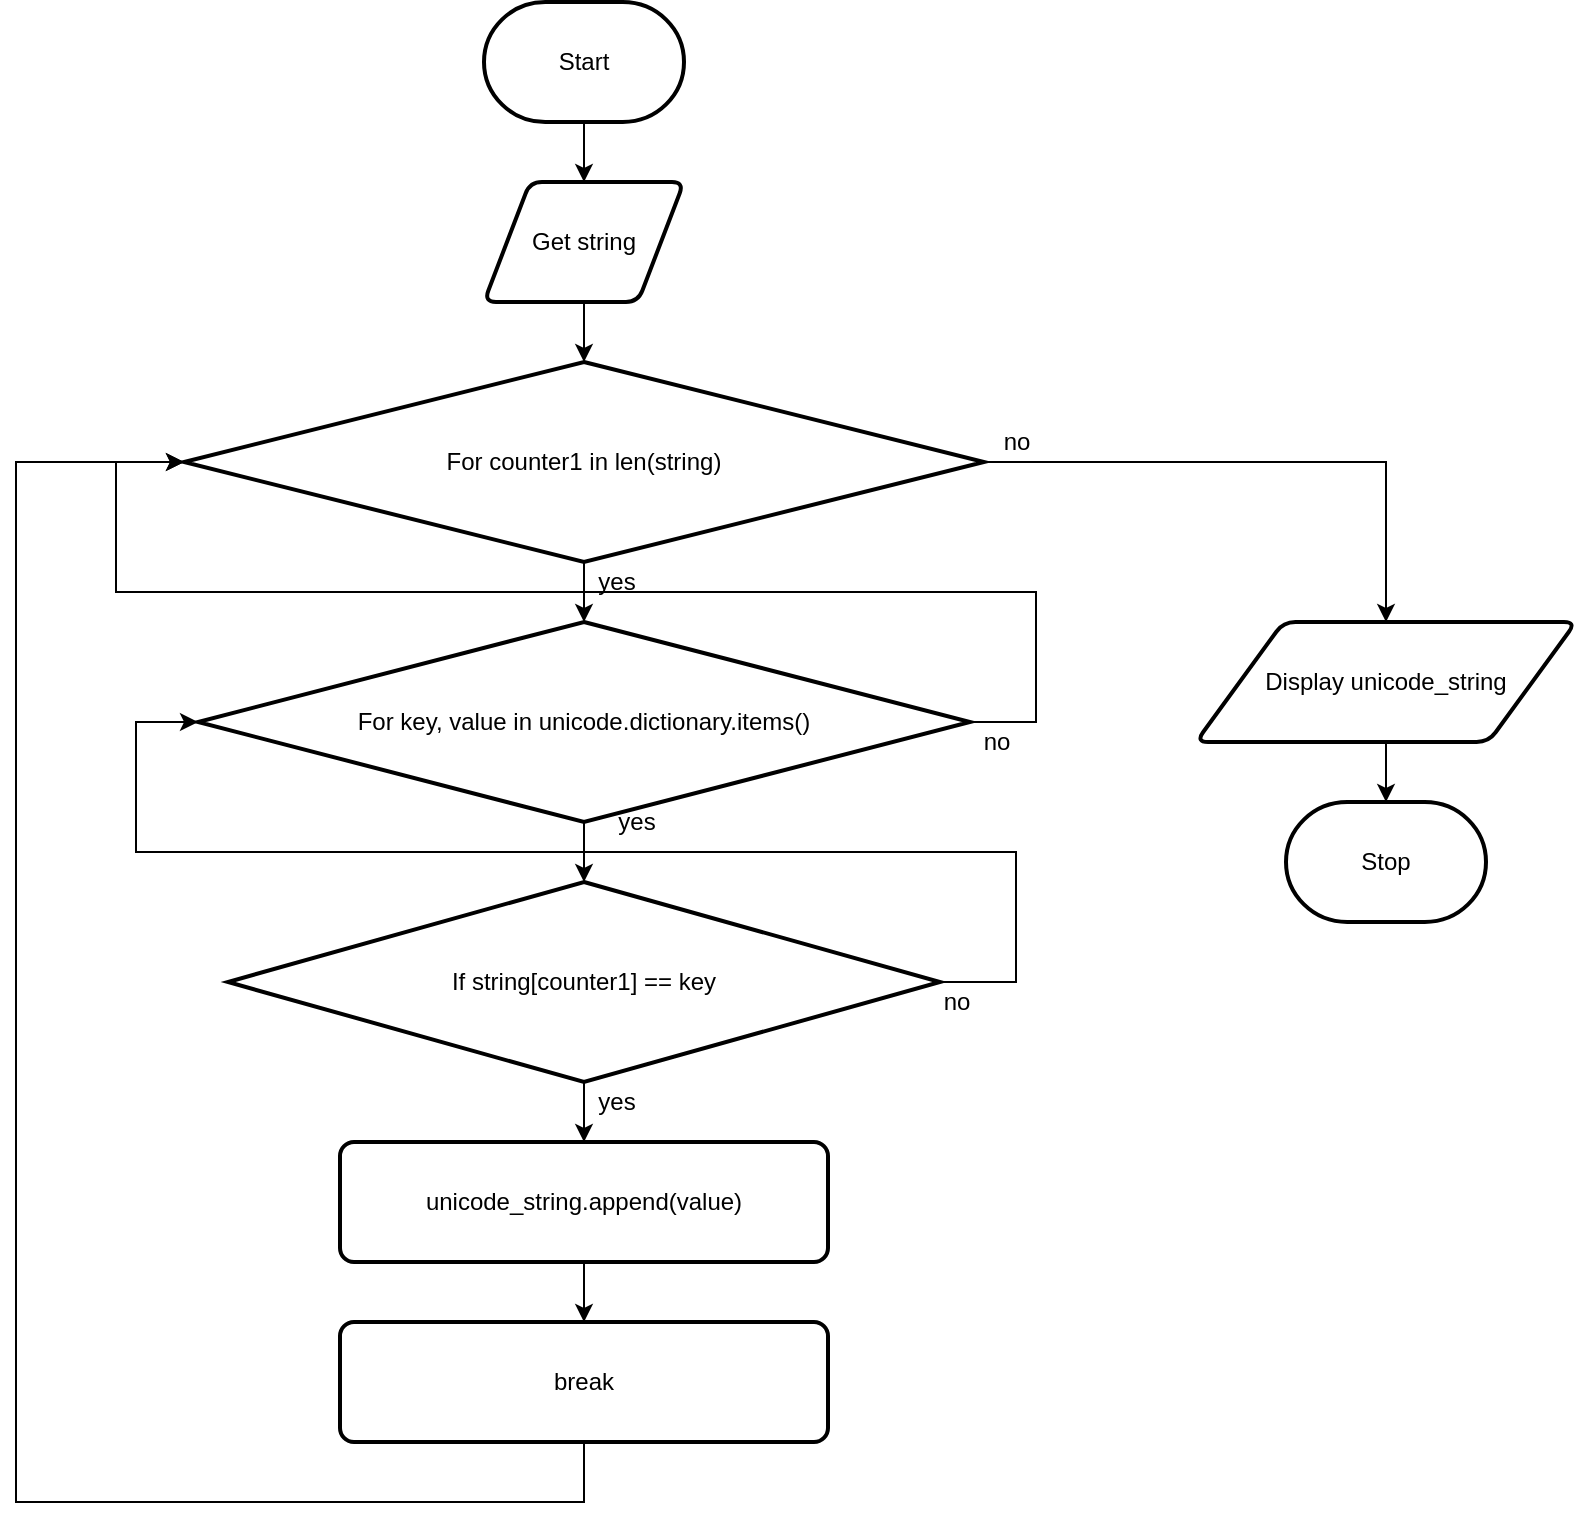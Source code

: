 <mxfile>
    <diagram id="aqkya4TFRdpiTSBKbrii" name="Flowchart">
        <mxGraphModel dx="1074" dy="709" grid="1" gridSize="10" guides="1" tooltips="1" connect="1" arrows="1" fold="1" page="1" pageScale="1" pageWidth="827" pageHeight="1169" math="0" shadow="0">
            <root>
                <mxCell id="7Z-LrOooxTyzb09muiCP-0"/>
                <mxCell id="7Z-LrOooxTyzb09muiCP-1" parent="7Z-LrOooxTyzb09muiCP-0"/>
                <mxCell id="7Z-LrOooxTyzb09muiCP-7" value="" style="edgeStyle=none;html=1;" parent="7Z-LrOooxTyzb09muiCP-1" source="7Z-LrOooxTyzb09muiCP-2" target="7Z-LrOooxTyzb09muiCP-3" edge="1">
                    <mxGeometry relative="1" as="geometry"/>
                </mxCell>
                <mxCell id="7Z-LrOooxTyzb09muiCP-2" value="Start" style="strokeWidth=2;html=1;shape=mxgraph.flowchart.terminator;whiteSpace=wrap;" parent="7Z-LrOooxTyzb09muiCP-1" vertex="1">
                    <mxGeometry x="364" y="80" width="100" height="60" as="geometry"/>
                </mxCell>
                <mxCell id="1" value="" style="edgeStyle=none;html=1;" edge="1" parent="7Z-LrOooxTyzb09muiCP-1" source="7Z-LrOooxTyzb09muiCP-3" target="0">
                    <mxGeometry relative="1" as="geometry"/>
                </mxCell>
                <mxCell id="7Z-LrOooxTyzb09muiCP-3" value="Get string" style="shape=parallelogram;html=1;strokeWidth=2;perimeter=parallelogramPerimeter;whiteSpace=wrap;rounded=1;arcSize=12;size=0.23;" parent="7Z-LrOooxTyzb09muiCP-1" vertex="1">
                    <mxGeometry x="364" y="170" width="100" height="60" as="geometry"/>
                </mxCell>
                <mxCell id="9" value="" style="edgeStyle=none;html=1;" edge="1" parent="7Z-LrOooxTyzb09muiCP-1" source="7Z-LrOooxTyzb09muiCP-4" target="8">
                    <mxGeometry relative="1" as="geometry"/>
                </mxCell>
                <mxCell id="7Z-LrOooxTyzb09muiCP-4" value="unicode_string.append(value)" style="rounded=1;whiteSpace=wrap;html=1;absoluteArcSize=1;arcSize=14;strokeWidth=2;" parent="7Z-LrOooxTyzb09muiCP-1" vertex="1">
                    <mxGeometry x="292" y="650" width="244" height="60" as="geometry"/>
                </mxCell>
                <mxCell id="7Z-LrOooxTyzb09muiCP-10" value="" style="edgeStyle=none;html=1;" parent="7Z-LrOooxTyzb09muiCP-1" source="7Z-LrOooxTyzb09muiCP-5" target="7Z-LrOooxTyzb09muiCP-6" edge="1">
                    <mxGeometry relative="1" as="geometry"/>
                </mxCell>
                <mxCell id="7Z-LrOooxTyzb09muiCP-5" value="Display unicode_string" style="shape=parallelogram;html=1;strokeWidth=2;perimeter=parallelogramPerimeter;whiteSpace=wrap;rounded=1;arcSize=12;size=0.23;" parent="7Z-LrOooxTyzb09muiCP-1" vertex="1">
                    <mxGeometry x="720" y="390" width="190" height="60" as="geometry"/>
                </mxCell>
                <mxCell id="7Z-LrOooxTyzb09muiCP-6" value="Stop" style="strokeWidth=2;html=1;shape=mxgraph.flowchart.terminator;whiteSpace=wrap;" parent="7Z-LrOooxTyzb09muiCP-1" vertex="1">
                    <mxGeometry x="765" y="480" width="100" height="60" as="geometry"/>
                </mxCell>
                <mxCell id="4" value="" style="edgeStyle=none;html=1;" edge="1" parent="7Z-LrOooxTyzb09muiCP-1" source="0" target="3">
                    <mxGeometry relative="1" as="geometry"/>
                </mxCell>
                <mxCell id="13" style="edgeStyle=orthogonalEdgeStyle;rounded=0;html=1;entryX=0.5;entryY=0;entryDx=0;entryDy=0;" edge="1" parent="7Z-LrOooxTyzb09muiCP-1" source="0" target="7Z-LrOooxTyzb09muiCP-5">
                    <mxGeometry relative="1" as="geometry"/>
                </mxCell>
                <mxCell id="0" value="For counter1 in len(string)" style="strokeWidth=2;html=1;shape=mxgraph.flowchart.decision;whiteSpace=wrap;" vertex="1" parent="7Z-LrOooxTyzb09muiCP-1">
                    <mxGeometry x="214" y="260" width="400" height="100" as="geometry"/>
                </mxCell>
                <mxCell id="7" value="" style="edgeStyle=none;html=1;" edge="1" parent="7Z-LrOooxTyzb09muiCP-1" source="3" target="5">
                    <mxGeometry relative="1" as="geometry"/>
                </mxCell>
                <mxCell id="12" style="edgeStyle=orthogonalEdgeStyle;rounded=0;html=1;entryX=0;entryY=0.5;entryDx=0;entryDy=0;entryPerimeter=0;" edge="1" parent="7Z-LrOooxTyzb09muiCP-1" source="3" target="0">
                    <mxGeometry relative="1" as="geometry">
                        <Array as="points">
                            <mxPoint x="640" y="440"/>
                            <mxPoint x="640" y="375"/>
                            <mxPoint x="180" y="375"/>
                            <mxPoint x="180" y="310"/>
                        </Array>
                    </mxGeometry>
                </mxCell>
                <mxCell id="3" value="For key, value in unicode.dictionary.items()" style="strokeWidth=2;html=1;shape=mxgraph.flowchart.decision;whiteSpace=wrap;" vertex="1" parent="7Z-LrOooxTyzb09muiCP-1">
                    <mxGeometry x="221" y="390" width="386" height="100" as="geometry"/>
                </mxCell>
                <mxCell id="6" value="" style="edgeStyle=none;html=1;" edge="1" parent="7Z-LrOooxTyzb09muiCP-1" source="5" target="7Z-LrOooxTyzb09muiCP-4">
                    <mxGeometry relative="1" as="geometry"/>
                </mxCell>
                <mxCell id="11" style="edgeStyle=orthogonalEdgeStyle;rounded=0;html=1;entryX=0;entryY=0.5;entryDx=0;entryDy=0;entryPerimeter=0;" edge="1" parent="7Z-LrOooxTyzb09muiCP-1" source="5" target="3">
                    <mxGeometry relative="1" as="geometry">
                        <Array as="points">
                            <mxPoint x="630" y="570"/>
                            <mxPoint x="630" y="505"/>
                            <mxPoint x="190" y="505"/>
                            <mxPoint x="190" y="440"/>
                        </Array>
                    </mxGeometry>
                </mxCell>
                <mxCell id="5" value="If string[counter1] == key" style="strokeWidth=2;html=1;shape=mxgraph.flowchart.decision;whiteSpace=wrap;" vertex="1" parent="7Z-LrOooxTyzb09muiCP-1">
                    <mxGeometry x="236" y="520" width="356" height="100" as="geometry"/>
                </mxCell>
                <mxCell id="10" style="edgeStyle=orthogonalEdgeStyle;html=1;entryX=0;entryY=0.5;entryDx=0;entryDy=0;entryPerimeter=0;rounded=0;" edge="1" parent="7Z-LrOooxTyzb09muiCP-1" source="8" target="0">
                    <mxGeometry relative="1" as="geometry">
                        <Array as="points">
                            <mxPoint x="414" y="830"/>
                            <mxPoint x="130" y="830"/>
                            <mxPoint x="130" y="310"/>
                        </Array>
                    </mxGeometry>
                </mxCell>
                <mxCell id="8" value="break" style="rounded=1;whiteSpace=wrap;html=1;absoluteArcSize=1;arcSize=14;strokeWidth=2;" vertex="1" parent="7Z-LrOooxTyzb09muiCP-1">
                    <mxGeometry x="292" y="740" width="244" height="60" as="geometry"/>
                </mxCell>
                <mxCell id="14" value="yes" style="text;html=1;align=center;verticalAlign=middle;resizable=0;points=[];autosize=1;strokeColor=none;fillColor=none;" vertex="1" parent="7Z-LrOooxTyzb09muiCP-1">
                    <mxGeometry x="415" y="620" width="30" height="20" as="geometry"/>
                </mxCell>
                <mxCell id="15" value="no" style="text;html=1;align=center;verticalAlign=middle;resizable=0;points=[];autosize=1;strokeColor=none;fillColor=none;" vertex="1" parent="7Z-LrOooxTyzb09muiCP-1">
                    <mxGeometry x="585" y="570" width="30" height="20" as="geometry"/>
                </mxCell>
                <mxCell id="16" value="yes" style="text;html=1;align=center;verticalAlign=middle;resizable=0;points=[];autosize=1;strokeColor=none;fillColor=none;" vertex="1" parent="7Z-LrOooxTyzb09muiCP-1">
                    <mxGeometry x="425" y="480" width="30" height="20" as="geometry"/>
                </mxCell>
                <mxCell id="17" value="no" style="text;html=1;align=center;verticalAlign=middle;resizable=0;points=[];autosize=1;strokeColor=none;fillColor=none;" vertex="1" parent="7Z-LrOooxTyzb09muiCP-1">
                    <mxGeometry x="605" y="440" width="30" height="20" as="geometry"/>
                </mxCell>
                <mxCell id="18" value="yes" style="text;html=1;align=center;verticalAlign=middle;resizable=0;points=[];autosize=1;strokeColor=none;fillColor=none;" vertex="1" parent="7Z-LrOooxTyzb09muiCP-1">
                    <mxGeometry x="415" y="360" width="30" height="20" as="geometry"/>
                </mxCell>
                <mxCell id="19" value="no" style="text;html=1;align=center;verticalAlign=middle;resizable=0;points=[];autosize=1;strokeColor=none;fillColor=none;" vertex="1" parent="7Z-LrOooxTyzb09muiCP-1">
                    <mxGeometry x="615" y="290" width="30" height="20" as="geometry"/>
                </mxCell>
            </root>
        </mxGraphModel>
    </diagram>
    <diagram id="KjG14Q_7bZ2Fs4syXYFA" name="Top Down">
        <mxGraphModel dx="1074" dy="760" grid="1" gridSize="10" guides="1" tooltips="1" connect="1" arrows="1" fold="1" page="1" pageScale="1" pageWidth="827" pageHeight="1169" math="0" shadow="0">
            <root>
                <mxCell id="0"/>
                <mxCell id="1" parent="0"/>
                <mxCell id="QtO_xw6DOo0jZK6YUWM9-8" value="" style="edgeStyle=none;html=1;" edge="1" parent="1" source="QtO_xw6DOo0jZK6YUWM9-1" target="QtO_xw6DOo0jZK6YUWM9-3">
                    <mxGeometry relative="1" as="geometry"/>
                </mxCell>
                <mxCell id="QtO_xw6DOo0jZK6YUWM9-9" style="edgeStyle=orthogonalEdgeStyle;html=1;entryX=0.5;entryY=0;entryDx=0;entryDy=0;rounded=0;" edge="1" parent="1" source="QtO_xw6DOo0jZK6YUWM9-1" target="QtO_xw6DOo0jZK6YUWM9-2">
                    <mxGeometry relative="1" as="geometry">
                        <Array as="points">
                            <mxPoint x="414" y="160"/>
                            <mxPoint x="260" y="160"/>
                        </Array>
                    </mxGeometry>
                </mxCell>
                <mxCell id="QtO_xw6DOo0jZK6YUWM9-10" style="edgeStyle=orthogonalEdgeStyle;html=1;entryX=0.5;entryY=0;entryDx=0;entryDy=0;rounded=0;" edge="1" parent="1" source="QtO_xw6DOo0jZK6YUWM9-1" target="QtO_xw6DOo0jZK6YUWM9-4">
                    <mxGeometry relative="1" as="geometry">
                        <Array as="points">
                            <mxPoint x="414" y="160"/>
                            <mxPoint x="570" y="160"/>
                        </Array>
                    </mxGeometry>
                </mxCell>
                <mxCell id="QtO_xw6DOo0jZK6YUWM9-1" value="Circumference" style="rounded=0;whiteSpace=wrap;html=1;" vertex="1" parent="1">
                    <mxGeometry x="354" y="80" width="120" height="60" as="geometry"/>
                </mxCell>
                <mxCell id="QtO_xw6DOo0jZK6YUWM9-11" value="" style="edgeStyle=orthogonalEdgeStyle;rounded=0;html=1;" edge="1" parent="1" source="QtO_xw6DOo0jZK6YUWM9-2" target="QtO_xw6DOo0jZK6YUWM9-5">
                    <mxGeometry relative="1" as="geometry"/>
                </mxCell>
                <mxCell id="QtO_xw6DOo0jZK6YUWM9-2" value="Input" style="rounded=0;whiteSpace=wrap;html=1;" vertex="1" parent="1">
                    <mxGeometry x="200" y="180" width="120" height="60" as="geometry"/>
                </mxCell>
                <mxCell id="QtO_xw6DOo0jZK6YUWM9-12" value="" style="edgeStyle=orthogonalEdgeStyle;rounded=0;html=1;" edge="1" parent="1" source="QtO_xw6DOo0jZK6YUWM9-3" target="QtO_xw6DOo0jZK6YUWM9-6">
                    <mxGeometry relative="1" as="geometry"/>
                </mxCell>
                <mxCell id="QtO_xw6DOo0jZK6YUWM9-3" value="Process" style="rounded=0;whiteSpace=wrap;html=1;" vertex="1" parent="1">
                    <mxGeometry x="354" y="180" width="120" height="60" as="geometry"/>
                </mxCell>
                <mxCell id="QtO_xw6DOo0jZK6YUWM9-13" value="" style="edgeStyle=orthogonalEdgeStyle;rounded=0;html=1;" edge="1" parent="1" source="QtO_xw6DOo0jZK6YUWM9-4" target="QtO_xw6DOo0jZK6YUWM9-7">
                    <mxGeometry relative="1" as="geometry"/>
                </mxCell>
                <mxCell id="QtO_xw6DOo0jZK6YUWM9-4" value="output" style="rounded=0;whiteSpace=wrap;html=1;" vertex="1" parent="1">
                    <mxGeometry x="510" y="180" width="120" height="60" as="geometry"/>
                </mxCell>
                <mxCell id="QtO_xw6DOo0jZK6YUWM9-5" value="Get radius" style="rounded=0;whiteSpace=wrap;html=1;" vertex="1" parent="1">
                    <mxGeometry x="200" y="280" width="120" height="60" as="geometry"/>
                </mxCell>
                <mxCell id="QtO_xw6DOo0jZK6YUWM9-6" value="circumference = tau * radius" style="rounded=0;whiteSpace=wrap;html=1;" vertex="1" parent="1">
                    <mxGeometry x="354" y="280" width="120" height="60" as="geometry"/>
                </mxCell>
                <mxCell id="QtO_xw6DOo0jZK6YUWM9-7" value="Display circumference" style="rounded=0;whiteSpace=wrap;html=1;" vertex="1" parent="1">
                    <mxGeometry x="510" y="280" width="120" height="60" as="geometry"/>
                </mxCell>
            </root>
        </mxGraphModel>
    </diagram>
</mxfile>